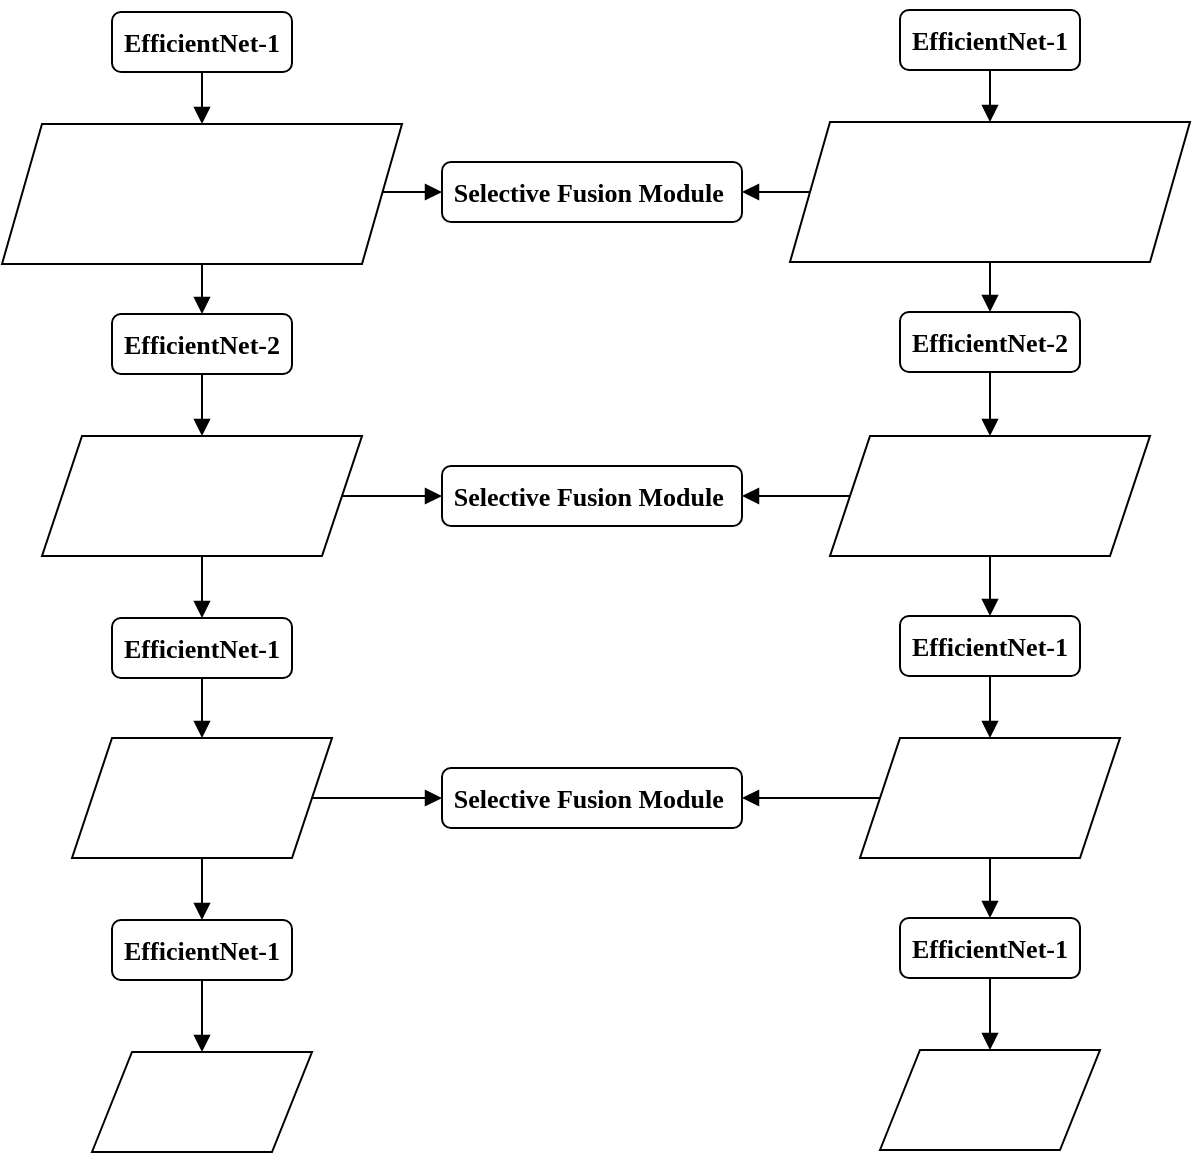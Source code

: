 <mxfile version="19.0.3" type="github">
  <diagram id="V5kDmpHyvOkLffiQJ7OR" name="Page-1">
    <mxGraphModel dx="691" dy="419" grid="1" gridSize="10" guides="1" tooltips="1" connect="1" arrows="1" fold="1" page="1" pageScale="1" pageWidth="827" pageHeight="1169" math="0" shadow="0">
      <root>
        <mxCell id="0" />
        <mxCell id="1" parent="0" />
        <mxCell id="irn-x4I0Ozi95wOQKls3-12" style="edgeStyle=orthogonalEdgeStyle;rounded=0;orthogonalLoop=1;jettySize=auto;html=1;exitX=0.5;exitY=1;exitDx=0;exitDy=0;entryX=0.5;entryY=0;entryDx=0;entryDy=0;fontFamily=Times New Roman;endArrow=block;endFill=1;" edge="1" parent="1" source="irn-x4I0Ozi95wOQKls3-1" target="irn-x4I0Ozi95wOQKls3-7">
          <mxGeometry relative="1" as="geometry" />
        </mxCell>
        <mxCell id="irn-x4I0Ozi95wOQKls3-38" style="edgeStyle=orthogonalEdgeStyle;rounded=0;orthogonalLoop=1;jettySize=auto;html=1;exitX=1;exitY=0.5;exitDx=0;exitDy=0;fontFamily=Times New Roman;fontSize=13;endArrow=block;endFill=1;" edge="1" parent="1" source="irn-x4I0Ozi95wOQKls3-1" target="irn-x4I0Ozi95wOQKls3-37">
          <mxGeometry relative="1" as="geometry" />
        </mxCell>
        <mxCell id="irn-x4I0Ozi95wOQKls3-1" value="" style="shape=parallelogram;perimeter=parallelogramPerimeter;whiteSpace=wrap;html=1;fixedSize=1;" vertex="1" parent="1">
          <mxGeometry x="40" y="242" width="160" height="60" as="geometry" />
        </mxCell>
        <mxCell id="irn-x4I0Ozi95wOQKls3-14" style="edgeStyle=orthogonalEdgeStyle;rounded=0;orthogonalLoop=1;jettySize=auto;html=1;exitX=0.5;exitY=1;exitDx=0;exitDy=0;entryX=0.5;entryY=0;entryDx=0;entryDy=0;fontFamily=Times New Roman;endArrow=block;endFill=1;" edge="1" parent="1" source="irn-x4I0Ozi95wOQKls3-3" target="irn-x4I0Ozi95wOQKls3-8">
          <mxGeometry relative="1" as="geometry" />
        </mxCell>
        <mxCell id="irn-x4I0Ozi95wOQKls3-41" style="edgeStyle=orthogonalEdgeStyle;rounded=0;orthogonalLoop=1;jettySize=auto;html=1;exitX=1;exitY=0.5;exitDx=0;exitDy=0;fontFamily=Times New Roman;fontSize=13;endArrow=block;endFill=1;" edge="1" parent="1" source="irn-x4I0Ozi95wOQKls3-3" target="irn-x4I0Ozi95wOQKls3-40">
          <mxGeometry relative="1" as="geometry" />
        </mxCell>
        <mxCell id="irn-x4I0Ozi95wOQKls3-3" value="" style="shape=parallelogram;perimeter=parallelogramPerimeter;whiteSpace=wrap;html=1;fixedSize=1;" vertex="1" parent="1">
          <mxGeometry x="55" y="393" width="130" height="60" as="geometry" />
        </mxCell>
        <mxCell id="irn-x4I0Ozi95wOQKls3-4" value="" style="shape=parallelogram;perimeter=parallelogramPerimeter;whiteSpace=wrap;html=1;fixedSize=1;" vertex="1" parent="1">
          <mxGeometry x="65" y="550" width="110" height="50" as="geometry" />
        </mxCell>
        <mxCell id="irn-x4I0Ozi95wOQKls3-10" style="edgeStyle=orthogonalEdgeStyle;rounded=0;orthogonalLoop=1;jettySize=auto;html=1;exitX=0.5;exitY=1;exitDx=0;exitDy=0;entryX=0.5;entryY=0;entryDx=0;entryDy=0;fontFamily=Times New Roman;endArrow=block;endFill=1;" edge="1" parent="1" source="irn-x4I0Ozi95wOQKls3-5" target="irn-x4I0Ozi95wOQKls3-6">
          <mxGeometry relative="1" as="geometry" />
        </mxCell>
        <mxCell id="irn-x4I0Ozi95wOQKls3-34" style="edgeStyle=orthogonalEdgeStyle;rounded=0;orthogonalLoop=1;jettySize=auto;html=1;exitX=1;exitY=0.5;exitDx=0;exitDy=0;entryX=0;entryY=0.5;entryDx=0;entryDy=0;fontFamily=Times New Roman;fontSize=13;endArrow=block;endFill=1;" edge="1" parent="1" source="irn-x4I0Ozi95wOQKls3-5" target="irn-x4I0Ozi95wOQKls3-33">
          <mxGeometry relative="1" as="geometry">
            <Array as="points">
              <mxPoint x="240" y="120" />
            </Array>
          </mxGeometry>
        </mxCell>
        <mxCell id="irn-x4I0Ozi95wOQKls3-5" value="" style="shape=parallelogram;perimeter=parallelogramPerimeter;whiteSpace=wrap;html=1;fixedSize=1;" vertex="1" parent="1">
          <mxGeometry x="20" y="86" width="200" height="70" as="geometry" />
        </mxCell>
        <mxCell id="irn-x4I0Ozi95wOQKls3-11" style="edgeStyle=orthogonalEdgeStyle;rounded=0;orthogonalLoop=1;jettySize=auto;html=1;exitX=0.5;exitY=1;exitDx=0;exitDy=0;fontFamily=Times New Roman;endArrow=block;endFill=1;" edge="1" parent="1" source="irn-x4I0Ozi95wOQKls3-6" target="irn-x4I0Ozi95wOQKls3-1">
          <mxGeometry relative="1" as="geometry" />
        </mxCell>
        <mxCell id="irn-x4I0Ozi95wOQKls3-6" value="&lt;p class=&quot;MsoNormal&quot;&gt;&lt;b&gt;&lt;font style=&quot;font-size: 13px;&quot; face=&quot;Times New Roman&quot;&gt;EfficientNet-2&lt;/font&gt;&lt;/b&gt;&lt;/p&gt;" style="rounded=1;whiteSpace=wrap;html=1;" vertex="1" parent="1">
          <mxGeometry x="75" y="181" width="90" height="30" as="geometry" />
        </mxCell>
        <mxCell id="irn-x4I0Ozi95wOQKls3-13" style="edgeStyle=orthogonalEdgeStyle;rounded=0;orthogonalLoop=1;jettySize=auto;html=1;exitX=0.5;exitY=1;exitDx=0;exitDy=0;fontFamily=Times New Roman;endArrow=block;endFill=1;" edge="1" parent="1" source="irn-x4I0Ozi95wOQKls3-7" target="irn-x4I0Ozi95wOQKls3-3">
          <mxGeometry relative="1" as="geometry" />
        </mxCell>
        <mxCell id="irn-x4I0Ozi95wOQKls3-7" value="&lt;p class=&quot;MsoNormal&quot;&gt;&lt;b&gt;&lt;font style=&quot;font-size: 13px;&quot; face=&quot;Times New Roman&quot;&gt;EfficientNet-1&lt;/font&gt;&lt;/b&gt;&lt;/p&gt;" style="rounded=1;whiteSpace=wrap;html=1;" vertex="1" parent="1">
          <mxGeometry x="75" y="333" width="90" height="30" as="geometry" />
        </mxCell>
        <mxCell id="irn-x4I0Ozi95wOQKls3-15" style="edgeStyle=orthogonalEdgeStyle;rounded=0;orthogonalLoop=1;jettySize=auto;html=1;exitX=0.5;exitY=1;exitDx=0;exitDy=0;entryX=0.5;entryY=0;entryDx=0;entryDy=0;fontFamily=Times New Roman;endArrow=block;endFill=1;" edge="1" parent="1" source="irn-x4I0Ozi95wOQKls3-8" target="irn-x4I0Ozi95wOQKls3-4">
          <mxGeometry relative="1" as="geometry" />
        </mxCell>
        <mxCell id="irn-x4I0Ozi95wOQKls3-8" value="&lt;p class=&quot;MsoNormal&quot;&gt;&lt;b&gt;&lt;font style=&quot;font-size: 13px;&quot; face=&quot;Times New Roman&quot;&gt;EfficientNet-1&lt;/font&gt;&lt;/b&gt;&lt;/p&gt;" style="rounded=1;whiteSpace=wrap;html=1;" vertex="1" parent="1">
          <mxGeometry x="75" y="484" width="90" height="30" as="geometry" />
        </mxCell>
        <mxCell id="irn-x4I0Ozi95wOQKls3-16" style="edgeStyle=orthogonalEdgeStyle;rounded=0;orthogonalLoop=1;jettySize=auto;html=1;exitX=0.5;exitY=1;exitDx=0;exitDy=0;entryX=0.5;entryY=0;entryDx=0;entryDy=0;fontFamily=Times New Roman;endArrow=block;endFill=1;" edge="1" parent="1" source="irn-x4I0Ozi95wOQKls3-9" target="irn-x4I0Ozi95wOQKls3-5">
          <mxGeometry relative="1" as="geometry" />
        </mxCell>
        <mxCell id="irn-x4I0Ozi95wOQKls3-9" value="&lt;p class=&quot;MsoNormal&quot;&gt;&lt;b&gt;&lt;font style=&quot;font-size: 13px;&quot; face=&quot;Times New Roman&quot;&gt;EfficientNet-1&lt;/font&gt;&lt;/b&gt;&lt;/p&gt;" style="rounded=1;whiteSpace=wrap;html=1;" vertex="1" parent="1">
          <mxGeometry x="75" y="30" width="90" height="30" as="geometry" />
        </mxCell>
        <mxCell id="irn-x4I0Ozi95wOQKls3-17" style="edgeStyle=orthogonalEdgeStyle;rounded=0;orthogonalLoop=1;jettySize=auto;html=1;exitX=0.5;exitY=1;exitDx=0;exitDy=0;entryX=0.5;entryY=0;entryDx=0;entryDy=0;fontFamily=Times New Roman;endArrow=block;endFill=1;" edge="1" parent="1" source="irn-x4I0Ozi95wOQKls3-18" target="irn-x4I0Ozi95wOQKls3-27">
          <mxGeometry relative="1" as="geometry" />
        </mxCell>
        <mxCell id="irn-x4I0Ozi95wOQKls3-39" style="edgeStyle=orthogonalEdgeStyle;rounded=0;orthogonalLoop=1;jettySize=auto;html=1;exitX=0;exitY=0.5;exitDx=0;exitDy=0;entryX=1;entryY=0.5;entryDx=0;entryDy=0;fontFamily=Times New Roman;fontSize=13;endArrow=block;endFill=1;" edge="1" parent="1" source="irn-x4I0Ozi95wOQKls3-18" target="irn-x4I0Ozi95wOQKls3-37">
          <mxGeometry relative="1" as="geometry" />
        </mxCell>
        <mxCell id="irn-x4I0Ozi95wOQKls3-18" value="" style="shape=parallelogram;perimeter=parallelogramPerimeter;whiteSpace=wrap;html=1;fixedSize=1;" vertex="1" parent="1">
          <mxGeometry x="434" y="242" width="160" height="60" as="geometry" />
        </mxCell>
        <mxCell id="irn-x4I0Ozi95wOQKls3-19" style="edgeStyle=orthogonalEdgeStyle;rounded=0;orthogonalLoop=1;jettySize=auto;html=1;exitX=0.5;exitY=1;exitDx=0;exitDy=0;entryX=0.5;entryY=0;entryDx=0;entryDy=0;fontFamily=Times New Roman;endArrow=block;endFill=1;" edge="1" parent="1" source="irn-x4I0Ozi95wOQKls3-20" target="irn-x4I0Ozi95wOQKls3-29">
          <mxGeometry relative="1" as="geometry" />
        </mxCell>
        <mxCell id="irn-x4I0Ozi95wOQKls3-42" style="edgeStyle=orthogonalEdgeStyle;rounded=0;orthogonalLoop=1;jettySize=auto;html=1;exitX=0;exitY=0.5;exitDx=0;exitDy=0;fontFamily=Times New Roman;fontSize=13;endArrow=block;endFill=1;" edge="1" parent="1" source="irn-x4I0Ozi95wOQKls3-20" target="irn-x4I0Ozi95wOQKls3-40">
          <mxGeometry relative="1" as="geometry" />
        </mxCell>
        <mxCell id="irn-x4I0Ozi95wOQKls3-20" value="" style="shape=parallelogram;perimeter=parallelogramPerimeter;whiteSpace=wrap;html=1;fixedSize=1;" vertex="1" parent="1">
          <mxGeometry x="449" y="393" width="130" height="60" as="geometry" />
        </mxCell>
        <mxCell id="irn-x4I0Ozi95wOQKls3-21" value="" style="shape=parallelogram;perimeter=parallelogramPerimeter;whiteSpace=wrap;html=1;fixedSize=1;" vertex="1" parent="1">
          <mxGeometry x="459" y="549" width="110" height="50" as="geometry" />
        </mxCell>
        <mxCell id="irn-x4I0Ozi95wOQKls3-22" style="edgeStyle=orthogonalEdgeStyle;rounded=0;orthogonalLoop=1;jettySize=auto;html=1;exitX=0.5;exitY=1;exitDx=0;exitDy=0;entryX=0.5;entryY=0;entryDx=0;entryDy=0;fontFamily=Times New Roman;endArrow=block;endFill=1;" edge="1" parent="1" source="irn-x4I0Ozi95wOQKls3-23" target="irn-x4I0Ozi95wOQKls3-25">
          <mxGeometry relative="1" as="geometry" />
        </mxCell>
        <mxCell id="irn-x4I0Ozi95wOQKls3-35" style="edgeStyle=orthogonalEdgeStyle;rounded=0;orthogonalLoop=1;jettySize=auto;html=1;exitX=0;exitY=0.5;exitDx=0;exitDy=0;fontFamily=Times New Roman;fontSize=13;endArrow=block;endFill=1;" edge="1" parent="1" source="irn-x4I0Ozi95wOQKls3-23" target="irn-x4I0Ozi95wOQKls3-33">
          <mxGeometry relative="1" as="geometry" />
        </mxCell>
        <mxCell id="irn-x4I0Ozi95wOQKls3-23" value="" style="shape=parallelogram;perimeter=parallelogramPerimeter;whiteSpace=wrap;html=1;fixedSize=1;" vertex="1" parent="1">
          <mxGeometry x="414" y="85" width="200" height="70" as="geometry" />
        </mxCell>
        <mxCell id="irn-x4I0Ozi95wOQKls3-24" style="edgeStyle=orthogonalEdgeStyle;rounded=0;orthogonalLoop=1;jettySize=auto;html=1;exitX=0.5;exitY=1;exitDx=0;exitDy=0;fontFamily=Times New Roman;endArrow=block;endFill=1;" edge="1" parent="1" source="irn-x4I0Ozi95wOQKls3-25" target="irn-x4I0Ozi95wOQKls3-18">
          <mxGeometry relative="1" as="geometry" />
        </mxCell>
        <mxCell id="irn-x4I0Ozi95wOQKls3-25" value="&lt;p class=&quot;MsoNormal&quot;&gt;&lt;b&gt;&lt;font style=&quot;font-size: 13px;&quot; face=&quot;Times New Roman&quot;&gt;EfficientNet-2&lt;/font&gt;&lt;/b&gt;&lt;/p&gt;" style="rounded=1;whiteSpace=wrap;html=1;" vertex="1" parent="1">
          <mxGeometry x="469" y="180" width="90" height="30" as="geometry" />
        </mxCell>
        <mxCell id="irn-x4I0Ozi95wOQKls3-26" style="edgeStyle=orthogonalEdgeStyle;rounded=0;orthogonalLoop=1;jettySize=auto;html=1;exitX=0.5;exitY=1;exitDx=0;exitDy=0;fontFamily=Times New Roman;endArrow=block;endFill=1;" edge="1" parent="1" source="irn-x4I0Ozi95wOQKls3-27" target="irn-x4I0Ozi95wOQKls3-20">
          <mxGeometry relative="1" as="geometry" />
        </mxCell>
        <mxCell id="irn-x4I0Ozi95wOQKls3-27" value="&lt;p class=&quot;MsoNormal&quot;&gt;&lt;b&gt;&lt;font style=&quot;font-size: 13px;&quot; face=&quot;Times New Roman&quot;&gt;EfficientNet-1&lt;/font&gt;&lt;/b&gt;&lt;/p&gt;" style="rounded=1;whiteSpace=wrap;html=1;" vertex="1" parent="1">
          <mxGeometry x="469" y="332" width="90" height="30" as="geometry" />
        </mxCell>
        <mxCell id="irn-x4I0Ozi95wOQKls3-28" style="edgeStyle=orthogonalEdgeStyle;rounded=0;orthogonalLoop=1;jettySize=auto;html=1;exitX=0.5;exitY=1;exitDx=0;exitDy=0;entryX=0.5;entryY=0;entryDx=0;entryDy=0;fontFamily=Times New Roman;endArrow=block;endFill=1;" edge="1" parent="1" source="irn-x4I0Ozi95wOQKls3-29" target="irn-x4I0Ozi95wOQKls3-21">
          <mxGeometry relative="1" as="geometry" />
        </mxCell>
        <mxCell id="irn-x4I0Ozi95wOQKls3-29" value="&lt;p class=&quot;MsoNormal&quot;&gt;&lt;b&gt;&lt;font style=&quot;font-size: 13px;&quot; face=&quot;Times New Roman&quot;&gt;EfficientNet-1&lt;/font&gt;&lt;/b&gt;&lt;/p&gt;" style="rounded=1;whiteSpace=wrap;html=1;" vertex="1" parent="1">
          <mxGeometry x="469" y="483" width="90" height="30" as="geometry" />
        </mxCell>
        <mxCell id="irn-x4I0Ozi95wOQKls3-30" style="edgeStyle=orthogonalEdgeStyle;rounded=0;orthogonalLoop=1;jettySize=auto;html=1;exitX=0.5;exitY=1;exitDx=0;exitDy=0;entryX=0.5;entryY=0;entryDx=0;entryDy=0;fontFamily=Times New Roman;endArrow=block;endFill=1;" edge="1" parent="1" source="irn-x4I0Ozi95wOQKls3-31" target="irn-x4I0Ozi95wOQKls3-23">
          <mxGeometry relative="1" as="geometry" />
        </mxCell>
        <mxCell id="irn-x4I0Ozi95wOQKls3-31" value="&lt;p class=&quot;MsoNormal&quot;&gt;&lt;b&gt;&lt;font style=&quot;font-size: 13px;&quot; face=&quot;Times New Roman&quot;&gt;EfficientNet-1&lt;/font&gt;&lt;/b&gt;&lt;/p&gt;" style="rounded=1;whiteSpace=wrap;html=1;" vertex="1" parent="1">
          <mxGeometry x="469" y="29" width="90" height="30" as="geometry" />
        </mxCell>
        <mxCell id="irn-x4I0Ozi95wOQKls3-33" value="&lt;p class=&quot;MsoNormal&quot;&gt;&lt;span&gt;&lt;font face=&quot;Times New Roman&quot; style=&quot;font-size: 13px;&quot;&gt;&lt;b&gt;Selective Fusion Module&amp;nbsp;&lt;/b&gt;&lt;/font&gt;&lt;/span&gt;&lt;/p&gt;" style="rounded=1;whiteSpace=wrap;html=1;" vertex="1" parent="1">
          <mxGeometry x="240" y="105" width="150" height="30" as="geometry" />
        </mxCell>
        <mxCell id="irn-x4I0Ozi95wOQKls3-37" value="&lt;p class=&quot;MsoNormal&quot;&gt;&lt;span&gt;&lt;font face=&quot;Times New Roman&quot; style=&quot;font-size: 13px;&quot;&gt;&lt;b&gt;Selective Fusion Module&amp;nbsp;&lt;/b&gt;&lt;/font&gt;&lt;/span&gt;&lt;/p&gt;" style="rounded=1;whiteSpace=wrap;html=1;" vertex="1" parent="1">
          <mxGeometry x="240" y="257" width="150" height="30" as="geometry" />
        </mxCell>
        <mxCell id="irn-x4I0Ozi95wOQKls3-40" value="&lt;p class=&quot;MsoNormal&quot;&gt;&lt;span&gt;&lt;font face=&quot;Times New Roman&quot; style=&quot;font-size: 13px;&quot;&gt;&lt;b&gt;Selective Fusion Module&amp;nbsp;&lt;/b&gt;&lt;/font&gt;&lt;/span&gt;&lt;/p&gt;" style="rounded=1;whiteSpace=wrap;html=1;" vertex="1" parent="1">
          <mxGeometry x="240" y="408" width="150" height="30" as="geometry" />
        </mxCell>
      </root>
    </mxGraphModel>
  </diagram>
</mxfile>

